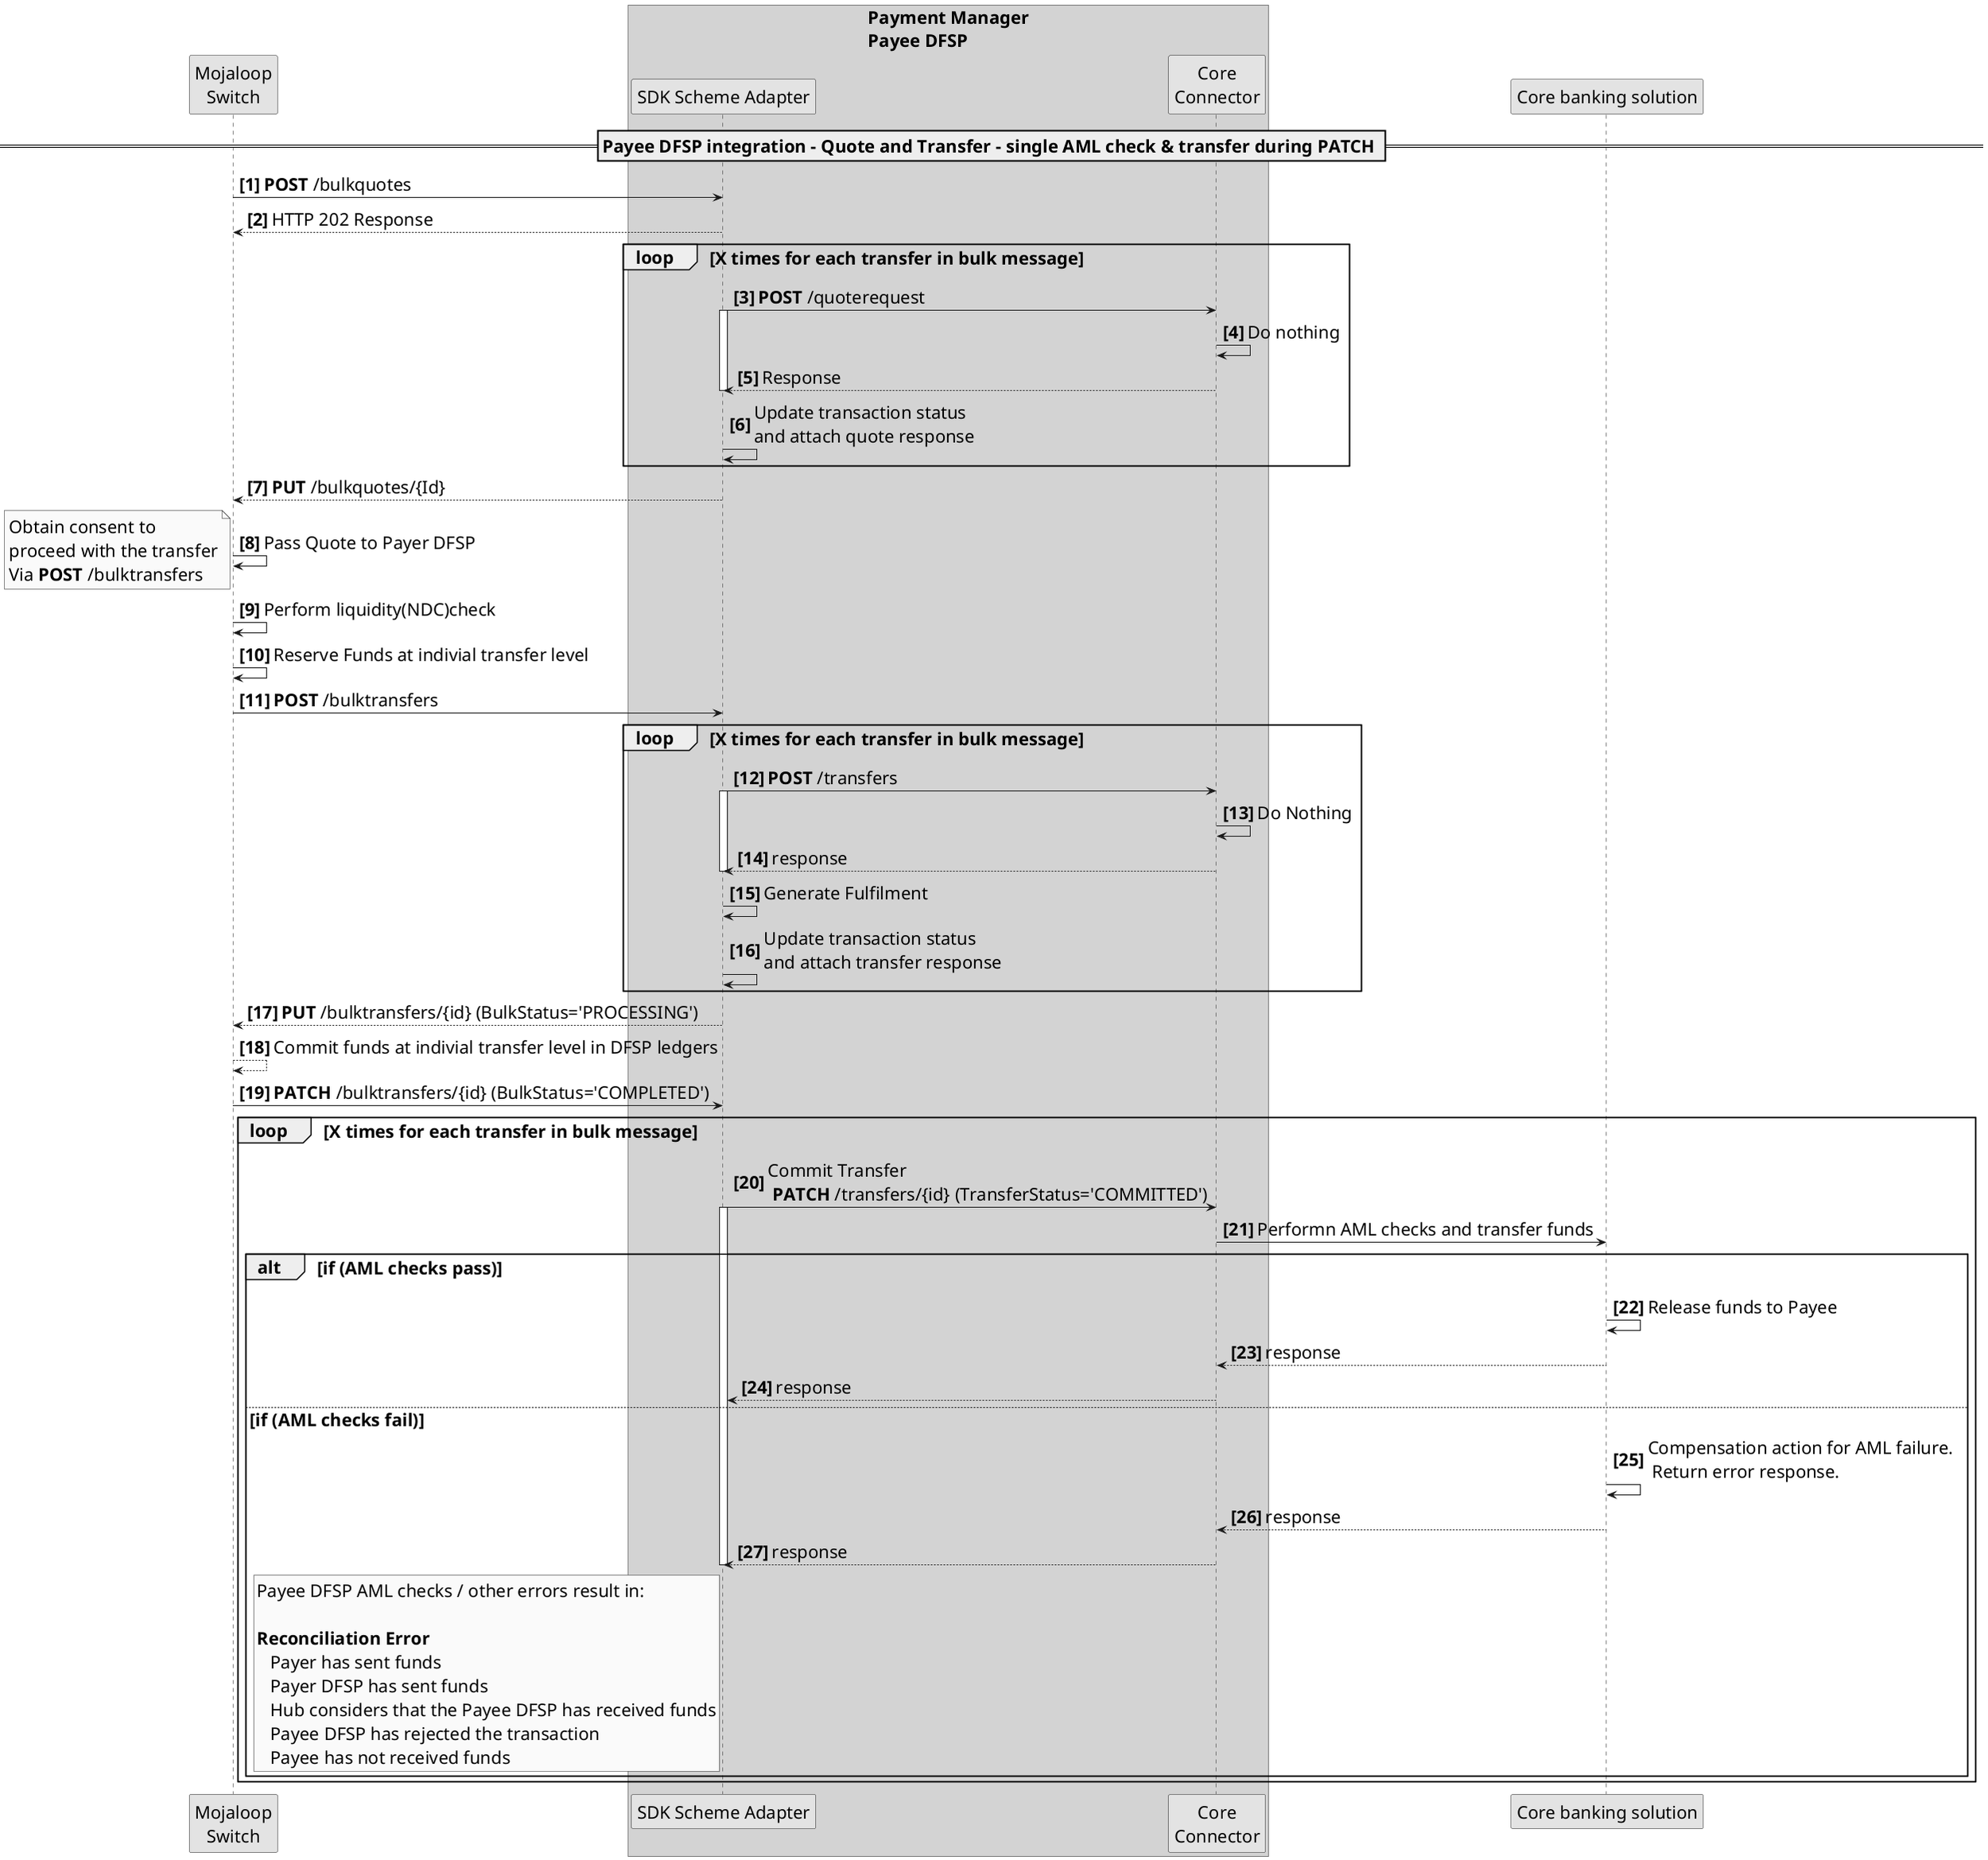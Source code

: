 @startuml PayeeDFSPBulkSinglePhaseOnPatch
/'*****
--------------
******'/

skinparam activityFontSize 4
skinparam activityDiamondFontSize 30
skinparam activityArrowFontSize 22
skinparam defaultFontSize 22
skinparam noteFontSize 22
skinparam monochrome true
' declare title
' title PayeeDFSPBulkSinglePhaseOnPatch
' declare actors
participant "Mojaloop\nSwitch" as Switch
box "Payment Manager\nPayee DFSP" #LightGrey
participant "SDK Scheme Adapter" as MC 
participant "Core\nConnector" as CC 
end box
participant "Core banking solution" as CBS
autonumber 1 1 "<b>[0]"

== Payee DFSP integration - Quote and Transfer - single AML check & transfer during PATCH ==

Switch->MC: **POST** /bulkquotes
MC-->Switch: HTTP 202 Response
loop X times for each transfer in bulk message
  MC->CC: **POST** /quoterequest
    activate MC
      CC->CC: Do nothing
      CC-->MC: Response
    deactivate MC
  MC->MC: Update transaction status \nand attach quote response
end Loop
MC-->Switch: **PUT** /bulkquotes/{Id} 

Switch->Switch: Pass Quote to Payer DFSP
note left
Obtain consent to 
proceed with the transfer
Via **POST** /bulktransfers
end note
    Switch-> Switch: Perform liquidity(NDC)check
    Switch->Switch: Reserve Funds at indivial transfer level
    Switch->MC: **POST** /bulktransfers
    loop X times for each transfer in bulk message
        MC->CC: **POST** /transfers 
        activate MC
        CC->CC: Do Nothing 
        CC-->MC: response
        deactivate MC
        MC->MC: Generate Fulfilment
        MC -> MC:Update transaction status \nand attach transfer response
    end Loop
    MC-->Switch: **PUT** /bulktransfers/{id} (BulkStatus='PROCESSING') 
    Switch-->Switch: Commit funds at indivial transfer level in DFSP ledgers
    Switch -> MC: **PATCH** /bulktransfers/{id} (BulkStatus='COMPLETED')
    loop X times for each transfer in bulk message
      MC->CC: Commit Transfer\n **PATCH** /transfers/{id} (TransferStatus='COMMITTED') 
      activate MC
      CC->CBS: Performn AML checks and transfer funds
      alt if (AML checks pass)
      CBS->CBS: Release funds to Payee 
      CBS-->CC: response
      CC-->MC: response
      else if (AML checks fail)
      CBS->CBS: Compensation action for AML failure. \n Return error response.
      CBS-->CC: response
      CC-->MC: response
      deactivate MC
        rnote left MC 
    Payee DFSP AML checks / other errors result in:
    
    **Reconciliation Error**
       Payer has sent funds
       Payer DFSP has sent funds
       Hub considers that the Payee DFSP has received funds
       Payee DFSP has rejected the transaction
       Payee has not received funds
        endrnote
      end
    end Loop
 
@enduml